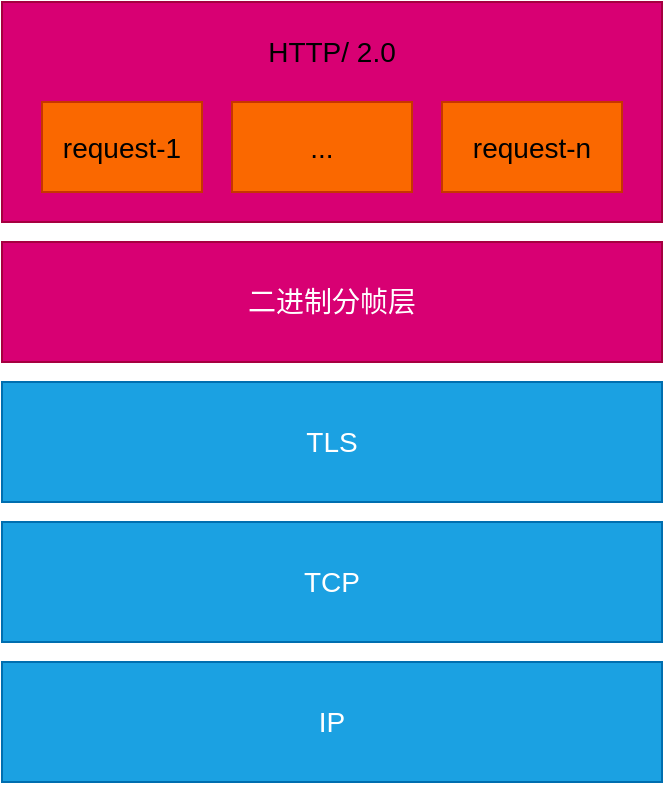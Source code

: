 <mxfile>
    <diagram id="XtuHynSV_RBo6ZjTXF9L" name="第 1 页">
        <mxGraphModel dx="632" dy="556" grid="1" gridSize="10" guides="1" tooltips="1" connect="1" arrows="1" fold="1" page="1" pageScale="1" pageWidth="827" pageHeight="1169" math="0" shadow="0">
            <root>
                <mxCell id="0"/>
                <mxCell id="1" parent="0"/>
                <mxCell id="2" value="" style="rounded=0;whiteSpace=wrap;html=1;fontSize=14;fillColor=#d80073;fontColor=#ffffff;strokeColor=#A50040;" vertex="1" parent="1">
                    <mxGeometry x="120" y="20" width="330" height="110" as="geometry"/>
                </mxCell>
                <mxCell id="3" value="request-1" style="rounded=0;whiteSpace=wrap;html=1;fontSize=14;fillColor=#fa6800;fontColor=#000000;strokeColor=#C73500;" vertex="1" parent="1">
                    <mxGeometry x="140" y="70" width="80" height="45" as="geometry"/>
                </mxCell>
                <mxCell id="4" value="..." style="rounded=0;whiteSpace=wrap;html=1;fontSize=14;fillColor=#fa6800;fontColor=#000000;strokeColor=#C73500;" vertex="1" parent="1">
                    <mxGeometry x="235" y="70" width="90" height="45" as="geometry"/>
                </mxCell>
                <mxCell id="5" value="request-n" style="rounded=0;whiteSpace=wrap;html=1;fontSize=14;fillColor=#fa6800;fontColor=#000000;strokeColor=#C73500;" vertex="1" parent="1">
                    <mxGeometry x="340" y="70" width="90" height="45" as="geometry"/>
                </mxCell>
                <mxCell id="6" value="HTTP/ 2.0" style="text;html=1;strokeColor=none;fillColor=none;align=center;verticalAlign=middle;whiteSpace=wrap;rounded=0;fontSize=14;" vertex="1" parent="1">
                    <mxGeometry x="230" y="30" width="110" height="30" as="geometry"/>
                </mxCell>
                <mxCell id="7" value="二进制分帧层" style="rounded=0;whiteSpace=wrap;html=1;fontSize=14;fillColor=#d80073;fontColor=#ffffff;strokeColor=#A50040;" vertex="1" parent="1">
                    <mxGeometry x="120" y="140" width="330" height="60" as="geometry"/>
                </mxCell>
                <mxCell id="8" value="TLS" style="rounded=0;whiteSpace=wrap;html=1;fontSize=14;fillColor=#1ba1e2;fontColor=#ffffff;strokeColor=#006EAF;" vertex="1" parent="1">
                    <mxGeometry x="120" y="210" width="330" height="60" as="geometry"/>
                </mxCell>
                <mxCell id="9" value="TCP" style="rounded=0;whiteSpace=wrap;html=1;fontSize=14;fillColor=#1ba1e2;fontColor=#ffffff;strokeColor=#006EAF;" vertex="1" parent="1">
                    <mxGeometry x="120" y="280" width="330" height="60" as="geometry"/>
                </mxCell>
                <mxCell id="10" value="IP" style="rounded=0;whiteSpace=wrap;html=1;fontSize=14;fillColor=#1ba1e2;fontColor=#ffffff;strokeColor=#006EAF;" vertex="1" parent="1">
                    <mxGeometry x="120" y="350" width="330" height="60" as="geometry"/>
                </mxCell>
            </root>
        </mxGraphModel>
    </diagram>
</mxfile>